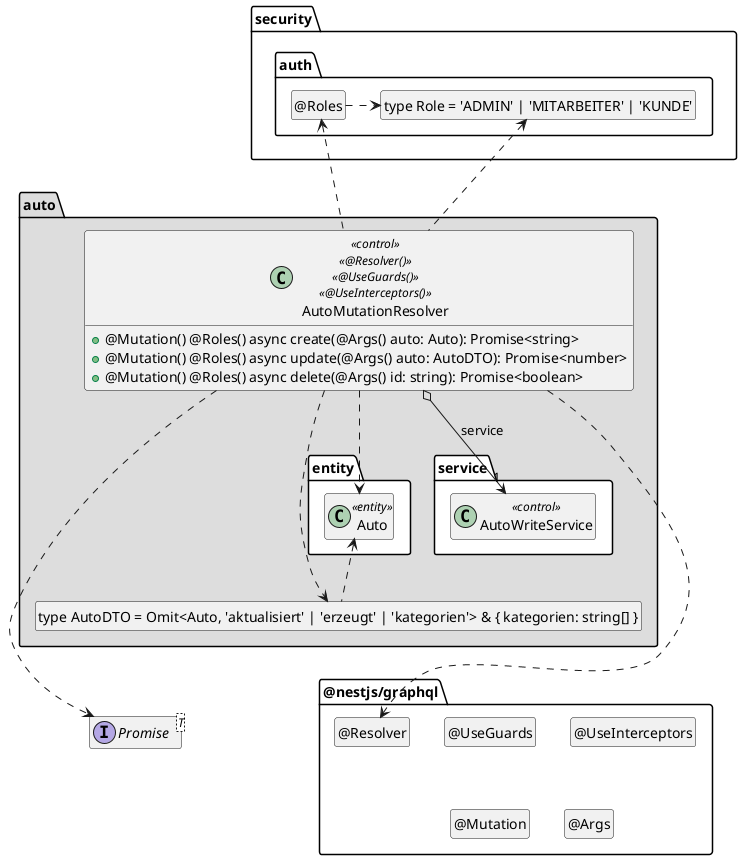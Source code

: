 @startuml Controller-Klasse

interface Promise<T>

package @nestjs/graphql {
  class "@Resolver" as Resolver
  hide Resolver circle

  class "@UseGuards" as UseGuards
  hide UseGuards circle

  class "@UseInterceptors" as UseInterceptors
  hide UseInterceptors circle

  class "@Mutation" as Mutation
  hide Mutation circle

  class "@Args" as Args
  hide Args circle
}

package security.auth {
  class "type Role = 'ADMIN' | 'MITARBEITER' | 'KUNDE'" as Role
  hide Role circle

  class "@Roles" as Roles
  hide Roles circle

  Roles .right.> Role
}

package auto #DDDDDD {
  package entity #FFFFFF {
    class Auto <<entity>>
  }

  package service #FFFFFF {
    class AutoWriteService << control >>
  }

  class "type AutoDTO = Omit<Auto, 'aktualisiert' | 'erzeugt' | 'kategorien'> & { kategorien: string[] }" as AutoDTO
  hide AutoDTO circle

  class AutoMutationResolver << control >> << @Resolver() >> << @UseGuards() >> << @UseInterceptors() >> {
    + @Mutation() @Roles() async create(@Args() auto: Auto): Promise<string>
    + @Mutation() @Roles() async update(@Args() auto: AutoDTO): Promise<number>
    + @Mutation() @Roles() async delete(@Args() id: string): Promise<boolean>
  }

  AutoMutationResolver o-down-> "1" AutoWriteService : service

  AutoMutationResolver ..> Auto
  AutoMutationResolver ..> AutoDTO
  AutoDTO .up.> Auto
  AutoMutationResolver ..> Promise
  AutoMutationResolver ..> Resolver

  AutoMutationResolver .up.> Roles
  AutoMutationResolver .up.> Role

  AutoDTO .[hidden].> Promise
  AutoDTO .[hidden].> Resolver
}

hide empty members

@enduml
